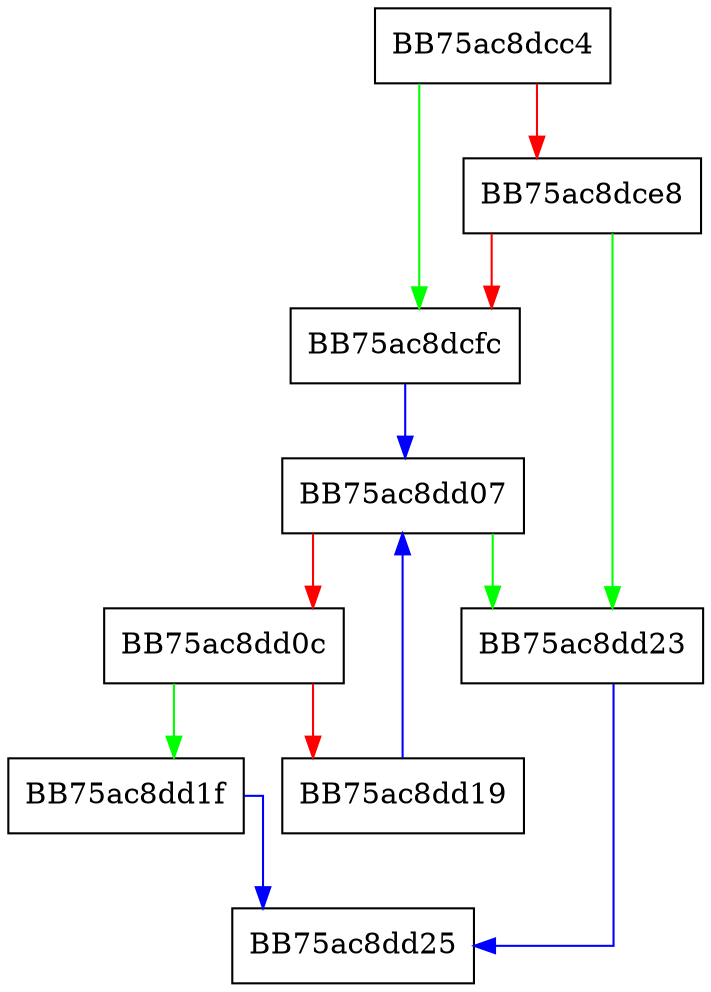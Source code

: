 digraph PartialActionSkip {
  node [shape="box"];
  graph [splines=ortho];
  BB75ac8dcc4 -> BB75ac8dcfc [color="green"];
  BB75ac8dcc4 -> BB75ac8dce8 [color="red"];
  BB75ac8dce8 -> BB75ac8dd23 [color="green"];
  BB75ac8dce8 -> BB75ac8dcfc [color="red"];
  BB75ac8dcfc -> BB75ac8dd07 [color="blue"];
  BB75ac8dd07 -> BB75ac8dd23 [color="green"];
  BB75ac8dd07 -> BB75ac8dd0c [color="red"];
  BB75ac8dd0c -> BB75ac8dd1f [color="green"];
  BB75ac8dd0c -> BB75ac8dd19 [color="red"];
  BB75ac8dd19 -> BB75ac8dd07 [color="blue"];
  BB75ac8dd1f -> BB75ac8dd25 [color="blue"];
  BB75ac8dd23 -> BB75ac8dd25 [color="blue"];
}